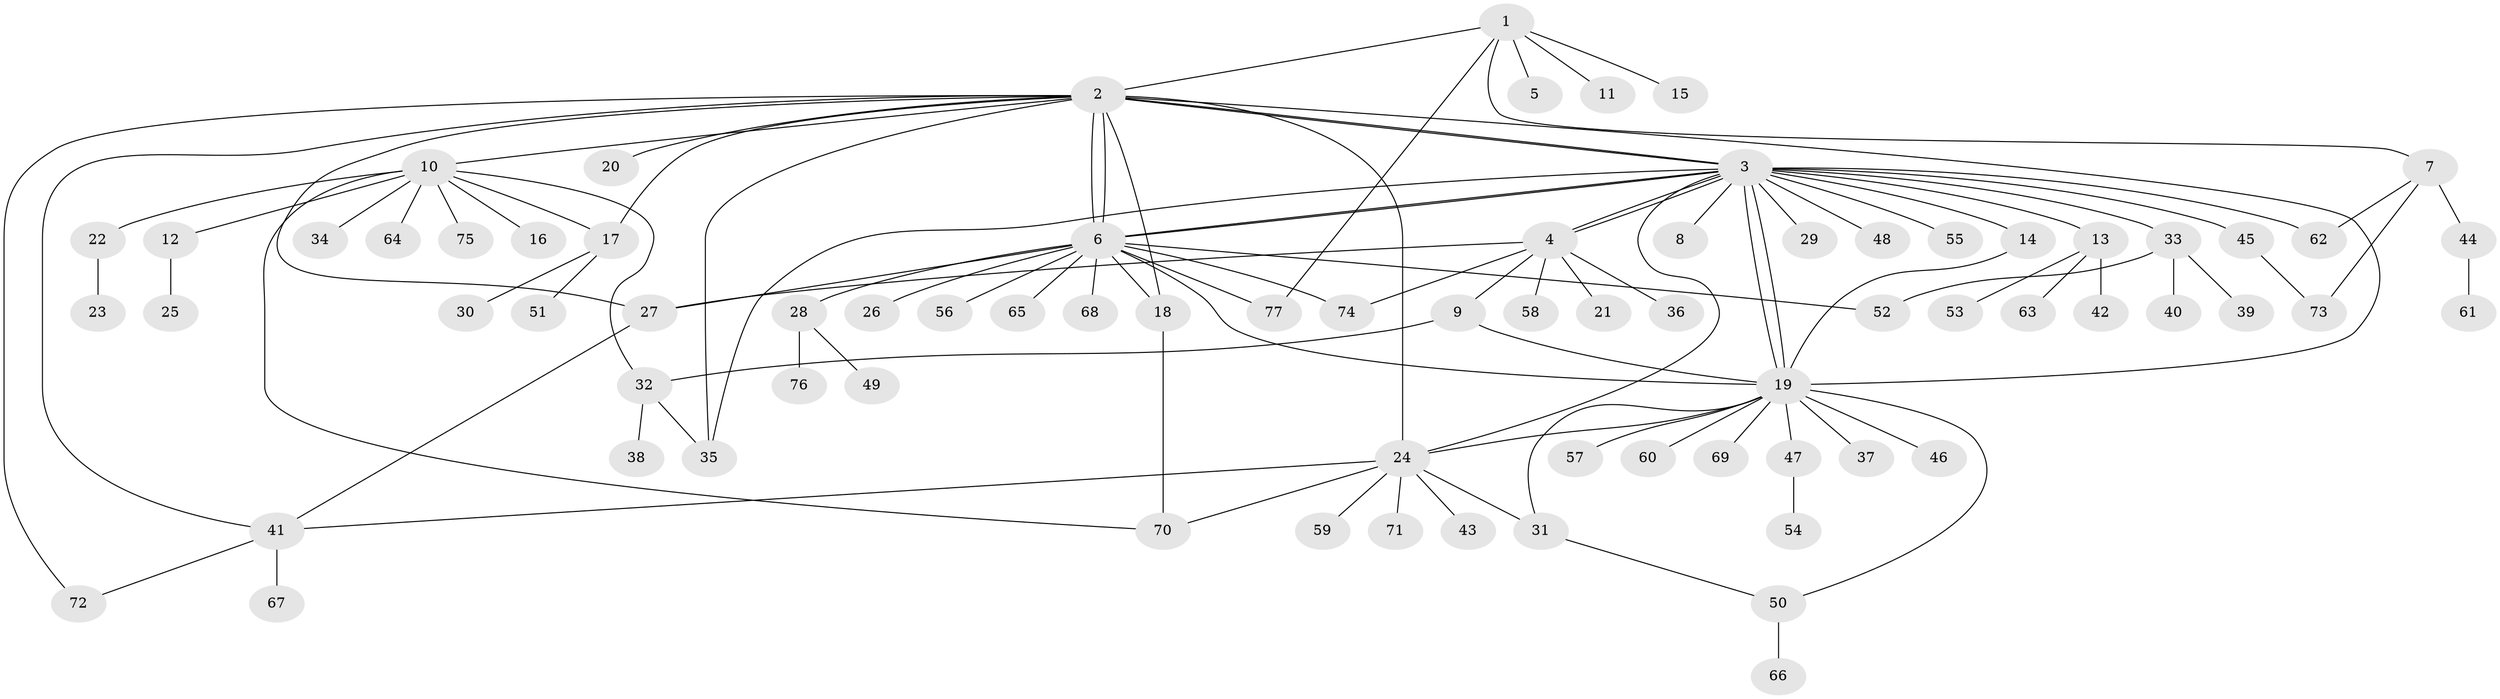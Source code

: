 // coarse degree distribution, {5: 0.03508771929824561, 14: 0.03508771929824561, 17: 0.017543859649122806, 7: 0.017543859649122806, 15: 0.017543859649122806, 4: 0.017543859649122806, 10: 0.017543859649122806, 1: 0.631578947368421, 3: 0.07017543859649122, 2: 0.10526315789473684, 9: 0.017543859649122806, 6: 0.017543859649122806}
// Generated by graph-tools (version 1.1) at 2025/41/03/06/25 10:41:49]
// undirected, 77 vertices, 107 edges
graph export_dot {
graph [start="1"]
  node [color=gray90,style=filled];
  1;
  2;
  3;
  4;
  5;
  6;
  7;
  8;
  9;
  10;
  11;
  12;
  13;
  14;
  15;
  16;
  17;
  18;
  19;
  20;
  21;
  22;
  23;
  24;
  25;
  26;
  27;
  28;
  29;
  30;
  31;
  32;
  33;
  34;
  35;
  36;
  37;
  38;
  39;
  40;
  41;
  42;
  43;
  44;
  45;
  46;
  47;
  48;
  49;
  50;
  51;
  52;
  53;
  54;
  55;
  56;
  57;
  58;
  59;
  60;
  61;
  62;
  63;
  64;
  65;
  66;
  67;
  68;
  69;
  70;
  71;
  72;
  73;
  74;
  75;
  76;
  77;
  1 -- 2;
  1 -- 5;
  1 -- 7;
  1 -- 11;
  1 -- 15;
  1 -- 77;
  2 -- 3;
  2 -- 3;
  2 -- 6;
  2 -- 6;
  2 -- 10;
  2 -- 17;
  2 -- 18;
  2 -- 19;
  2 -- 20;
  2 -- 24;
  2 -- 27;
  2 -- 35;
  2 -- 41;
  2 -- 72;
  3 -- 4;
  3 -- 4;
  3 -- 6;
  3 -- 6;
  3 -- 8;
  3 -- 13;
  3 -- 14;
  3 -- 19;
  3 -- 19;
  3 -- 24;
  3 -- 29;
  3 -- 33;
  3 -- 35;
  3 -- 45;
  3 -- 48;
  3 -- 55;
  3 -- 62;
  4 -- 9;
  4 -- 21;
  4 -- 27;
  4 -- 36;
  4 -- 58;
  4 -- 74;
  6 -- 18;
  6 -- 19;
  6 -- 26;
  6 -- 27;
  6 -- 28;
  6 -- 52;
  6 -- 56;
  6 -- 65;
  6 -- 68;
  6 -- 74;
  6 -- 77;
  7 -- 44;
  7 -- 62;
  7 -- 73;
  9 -- 19;
  9 -- 32;
  10 -- 12;
  10 -- 16;
  10 -- 17;
  10 -- 22;
  10 -- 32;
  10 -- 34;
  10 -- 64;
  10 -- 70;
  10 -- 75;
  12 -- 25;
  13 -- 42;
  13 -- 53;
  13 -- 63;
  14 -- 19;
  17 -- 30;
  17 -- 51;
  18 -- 70;
  19 -- 24;
  19 -- 31;
  19 -- 37;
  19 -- 46;
  19 -- 47;
  19 -- 50;
  19 -- 57;
  19 -- 60;
  19 -- 69;
  22 -- 23;
  24 -- 31;
  24 -- 41;
  24 -- 43;
  24 -- 59;
  24 -- 70;
  24 -- 71;
  27 -- 41;
  28 -- 49;
  28 -- 76;
  31 -- 50;
  32 -- 35;
  32 -- 38;
  33 -- 39;
  33 -- 40;
  33 -- 52;
  41 -- 67;
  41 -- 72;
  44 -- 61;
  45 -- 73;
  47 -- 54;
  50 -- 66;
}
